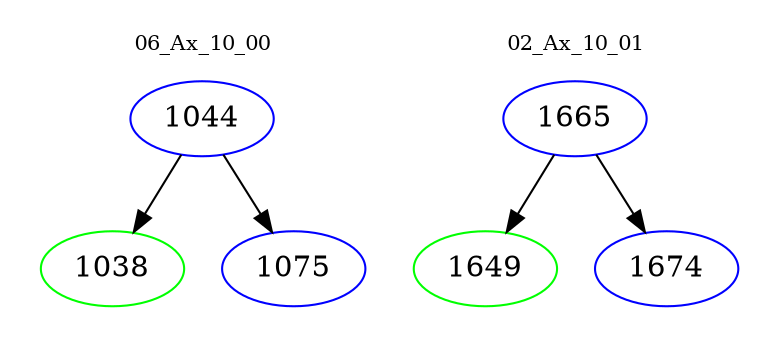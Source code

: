 digraph{
subgraph cluster_0 {
color = white
label = "06_Ax_10_00";
fontsize=10;
T0_1044 [label="1044", color="blue"]
T0_1044 -> T0_1038 [color="black"]
T0_1038 [label="1038", color="green"]
T0_1044 -> T0_1075 [color="black"]
T0_1075 [label="1075", color="blue"]
}
subgraph cluster_1 {
color = white
label = "02_Ax_10_01";
fontsize=10;
T1_1665 [label="1665", color="blue"]
T1_1665 -> T1_1649 [color="black"]
T1_1649 [label="1649", color="green"]
T1_1665 -> T1_1674 [color="black"]
T1_1674 [label="1674", color="blue"]
}
}
